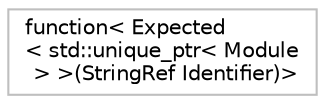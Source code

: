 digraph "Graphical Class Hierarchy"
{
 // LATEX_PDF_SIZE
  bgcolor="transparent";
  edge [fontname="Helvetica",fontsize="10",labelfontname="Helvetica",labelfontsize="10"];
  node [fontname="Helvetica",fontsize="10",shape=record];
  rankdir="LR";
  Node0 [label="function\< Expected\l\< std::unique_ptr\< Module\l \> \>(StringRef Identifier)\>",height=0.2,width=0.4,color="grey75",tooltip=" "];
}

